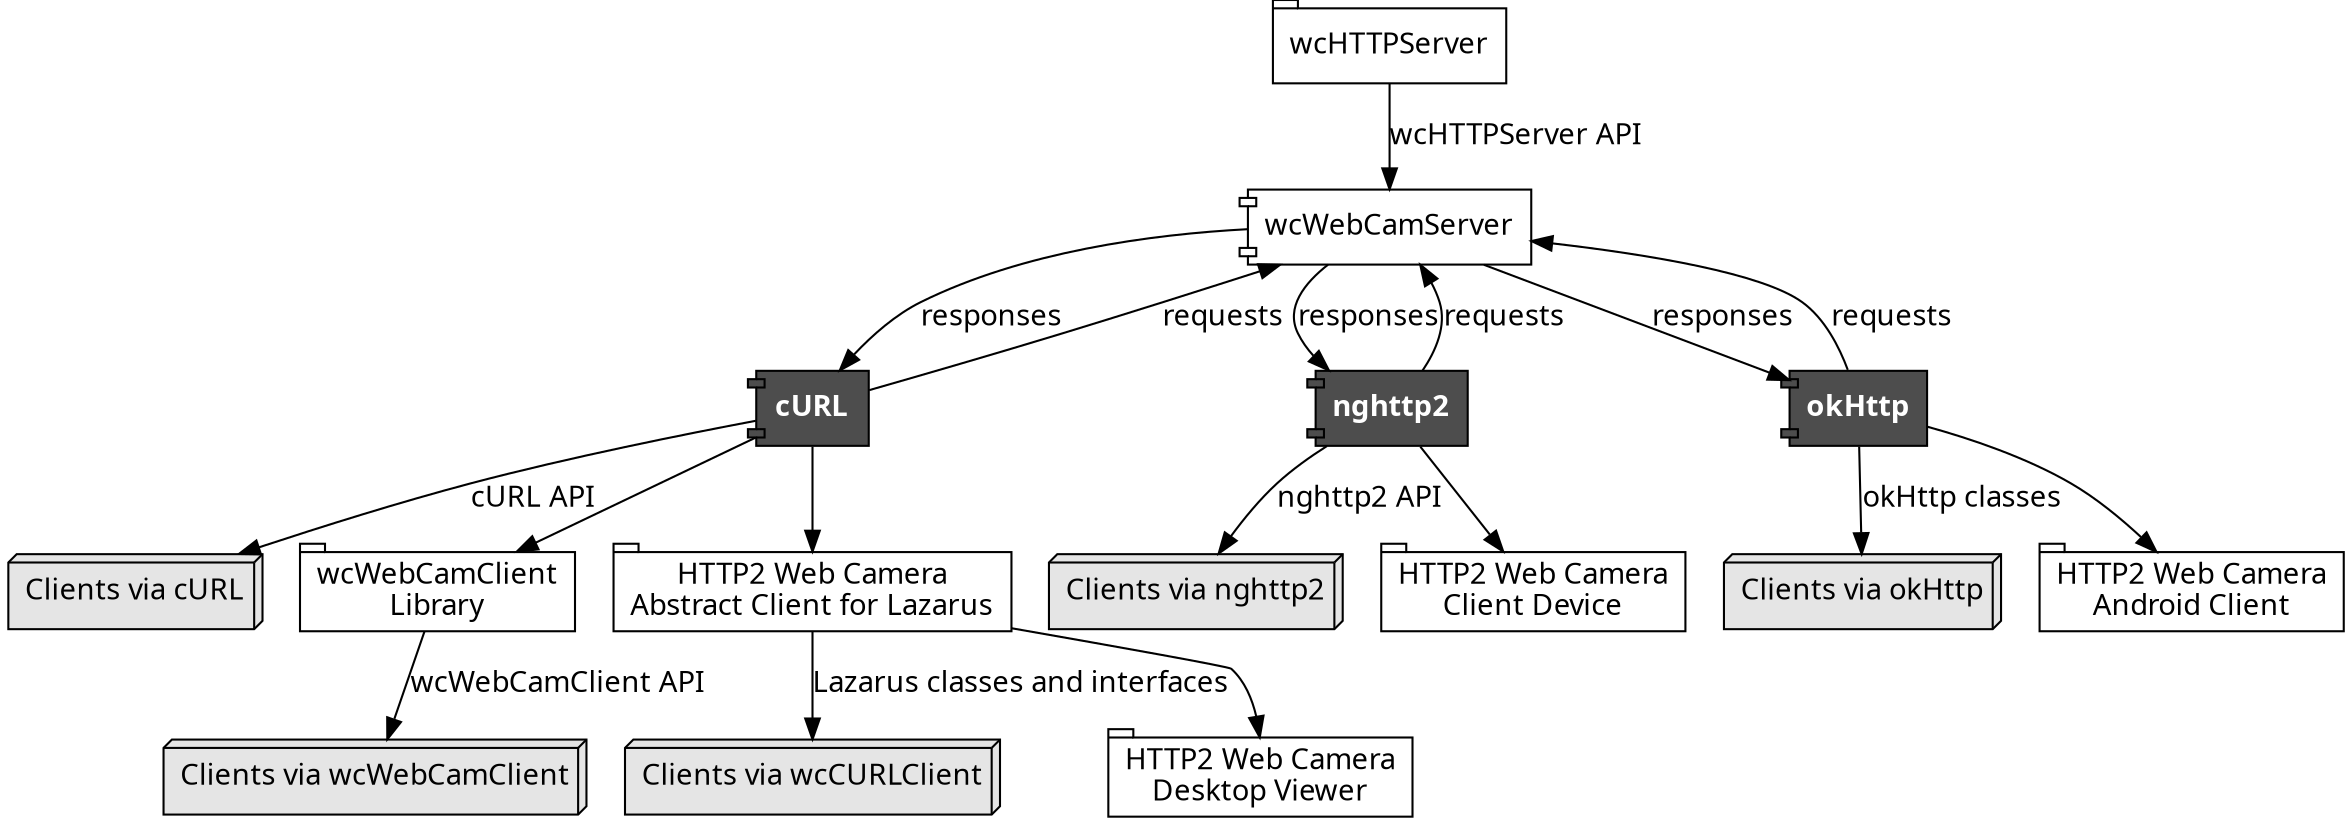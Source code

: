     digraph "wcWebCam structure" {
        rankdir=TD;
        node [fontname="sans"];
        edge [fontname="sans"];
        
        0 [URL="https://github.com/iLya2IK/wchttpserver";label="wcHTTPServer";shape="tab"];
        1 [URL="https://github.com/iLya2IK/wcwebcamserver";label="wcWebCamServer";shape="component"];
        node [fontname="sans bold"];
        7 [URL="https://github.com/curl/curl";style=filled;fillcolor=gray30;fontcolor=white;label="cURL";shape="component"];        
        10 [URL="https://github.com/nghttp2/nghttp2";style=filled;fillcolor=gray30;fontcolor=white;label="nghttp2";shape="component"];
        13 [URL="https://square.github.io/okhttp/";style=filled;fillcolor=gray30;fontcolor=white;label="okHttp";shape="component"];        
        node [fontname="sans"];
        8 [label="Clients via wcWebCamClient";style=filled;fillcolor=gray90;shape="box3d"];
        9 [label="Clients via wcCURLClient";style=filled;fillcolor=gray90;shape="box3d"];    
        11 [label="Clients via nghttp2";style=filled;fillcolor=gray90;shape="box3d"];
        12 [label="Clients via cURL";style=filled;fillcolor=gray90;shape="box3d"];        
        14 [label="Clients via okHttp";style=filled;fillcolor=gray90;shape="box3d"];
        2 [URL="https://github.com/iLya2IK/wcwebcamclient_lib";label="wcWebCamClient\nLibrary";shape="tab"];
        3 [URL="https://github.com/iLya2IK/wccurlclient";label="HTTP2 Web Camera\nAbstract Client for Lazarus";shape="tab"];    
        4 [URL="https://github.com/iLya2IK/webcamclientviewer";label="HTTP2 Web Camera\nDesktop Viewer";shape="tab"];
        5 [URL="https://github.com/iLya2IK/webcamdevice";label="HTTP2 Web Camera\nClient Device";shape="tab"];
        6 [URL="https://github.com/iLya2IK/wcwebcameracontrol";label="HTTP2 Web Camera\nAndroid Client";shape="tab"];	
        
        0 -> 1 [label = "wcHTTPServer API"];
        1 -> 7 [label = "responses"];
        7 -> 1 [label = "requests"];
        1 -> 10 [label = "responses"];
        10 -> 1 [label = "requests"];
        1 -> 13 [label = "responses"];
        13 -> 1 [label = "requests"];
        
        7 -> 12 [label = "cURL API"];
        7 -> 2 
        7 -> 3
        2 -> 8 [label = "wcWebCamClient API"];    
        
        3 -> 9 [label = "Lazarus classes and interfaces"];	    
        3 -> 4 
        
        10 -> 11 [label = "nghttp2 API"]
        10 -> 5
        
        13 -> 14 [label = "okHttp classes"]
        13 -> 6
    }
